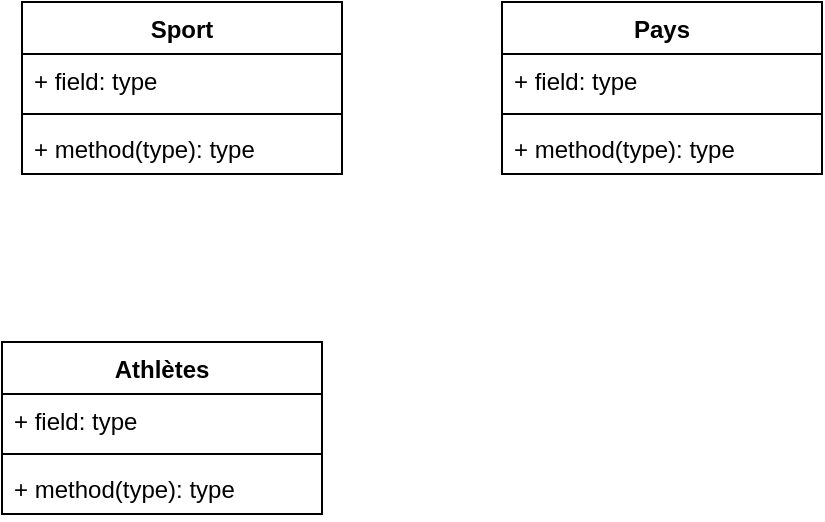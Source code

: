<mxfile version="24.1.0" type="github">
  <diagram id="C5RBs43oDa-KdzZeNtuy" name="Page-1">
    <mxGraphModel dx="1434" dy="797" grid="1" gridSize="10" guides="1" tooltips="1" connect="1" arrows="1" fold="1" page="1" pageScale="1" pageWidth="827" pageHeight="1169" math="0" shadow="0">
      <root>
        <mxCell id="WIyWlLk6GJQsqaUBKTNV-0" />
        <mxCell id="WIyWlLk6GJQsqaUBKTNV-1" parent="WIyWlLk6GJQsqaUBKTNV-0" />
        <mxCell id="z6xIJ1BXpiOvv1FL2pou-0" value="Sport" style="swimlane;fontStyle=1;align=center;verticalAlign=top;childLayout=stackLayout;horizontal=1;startSize=26;horizontalStack=0;resizeParent=1;resizeParentMax=0;resizeLast=0;collapsible=1;marginBottom=0;whiteSpace=wrap;html=1;" vertex="1" parent="WIyWlLk6GJQsqaUBKTNV-1">
          <mxGeometry x="270" y="250" width="160" height="86" as="geometry" />
        </mxCell>
        <mxCell id="z6xIJ1BXpiOvv1FL2pou-1" value="+ field: type" style="text;strokeColor=none;fillColor=none;align=left;verticalAlign=top;spacingLeft=4;spacingRight=4;overflow=hidden;rotatable=0;points=[[0,0.5],[1,0.5]];portConstraint=eastwest;whiteSpace=wrap;html=1;" vertex="1" parent="z6xIJ1BXpiOvv1FL2pou-0">
          <mxGeometry y="26" width="160" height="26" as="geometry" />
        </mxCell>
        <mxCell id="z6xIJ1BXpiOvv1FL2pou-2" value="" style="line;strokeWidth=1;fillColor=none;align=left;verticalAlign=middle;spacingTop=-1;spacingLeft=3;spacingRight=3;rotatable=0;labelPosition=right;points=[];portConstraint=eastwest;strokeColor=inherit;" vertex="1" parent="z6xIJ1BXpiOvv1FL2pou-0">
          <mxGeometry y="52" width="160" height="8" as="geometry" />
        </mxCell>
        <mxCell id="z6xIJ1BXpiOvv1FL2pou-3" value="+ method(type): type" style="text;strokeColor=none;fillColor=none;align=left;verticalAlign=top;spacingLeft=4;spacingRight=4;overflow=hidden;rotatable=0;points=[[0,0.5],[1,0.5]];portConstraint=eastwest;whiteSpace=wrap;html=1;" vertex="1" parent="z6xIJ1BXpiOvv1FL2pou-0">
          <mxGeometry y="60" width="160" height="26" as="geometry" />
        </mxCell>
        <mxCell id="z6xIJ1BXpiOvv1FL2pou-5" value="Pays" style="swimlane;fontStyle=1;align=center;verticalAlign=top;childLayout=stackLayout;horizontal=1;startSize=26;horizontalStack=0;resizeParent=1;resizeParentMax=0;resizeLast=0;collapsible=1;marginBottom=0;whiteSpace=wrap;html=1;" vertex="1" parent="WIyWlLk6GJQsqaUBKTNV-1">
          <mxGeometry x="510" y="250" width="160" height="86" as="geometry" />
        </mxCell>
        <mxCell id="z6xIJ1BXpiOvv1FL2pou-6" value="+ field: type" style="text;strokeColor=none;fillColor=none;align=left;verticalAlign=top;spacingLeft=4;spacingRight=4;overflow=hidden;rotatable=0;points=[[0,0.5],[1,0.5]];portConstraint=eastwest;whiteSpace=wrap;html=1;" vertex="1" parent="z6xIJ1BXpiOvv1FL2pou-5">
          <mxGeometry y="26" width="160" height="26" as="geometry" />
        </mxCell>
        <mxCell id="z6xIJ1BXpiOvv1FL2pou-7" value="" style="line;strokeWidth=1;fillColor=none;align=left;verticalAlign=middle;spacingTop=-1;spacingLeft=3;spacingRight=3;rotatable=0;labelPosition=right;points=[];portConstraint=eastwest;strokeColor=inherit;" vertex="1" parent="z6xIJ1BXpiOvv1FL2pou-5">
          <mxGeometry y="52" width="160" height="8" as="geometry" />
        </mxCell>
        <mxCell id="z6xIJ1BXpiOvv1FL2pou-8" value="+ method(type): type" style="text;strokeColor=none;fillColor=none;align=left;verticalAlign=top;spacingLeft=4;spacingRight=4;overflow=hidden;rotatable=0;points=[[0,0.5],[1,0.5]];portConstraint=eastwest;whiteSpace=wrap;html=1;" vertex="1" parent="z6xIJ1BXpiOvv1FL2pou-5">
          <mxGeometry y="60" width="160" height="26" as="geometry" />
        </mxCell>
        <mxCell id="z6xIJ1BXpiOvv1FL2pou-9" value="Athlètes" style="swimlane;fontStyle=1;align=center;verticalAlign=top;childLayout=stackLayout;horizontal=1;startSize=26;horizontalStack=0;resizeParent=1;resizeParentMax=0;resizeLast=0;collapsible=1;marginBottom=0;whiteSpace=wrap;html=1;" vertex="1" parent="WIyWlLk6GJQsqaUBKTNV-1">
          <mxGeometry x="260" y="420" width="160" height="86" as="geometry" />
        </mxCell>
        <mxCell id="z6xIJ1BXpiOvv1FL2pou-10" value="+ field: type" style="text;strokeColor=none;fillColor=none;align=left;verticalAlign=top;spacingLeft=4;spacingRight=4;overflow=hidden;rotatable=0;points=[[0,0.5],[1,0.5]];portConstraint=eastwest;whiteSpace=wrap;html=1;" vertex="1" parent="z6xIJ1BXpiOvv1FL2pou-9">
          <mxGeometry y="26" width="160" height="26" as="geometry" />
        </mxCell>
        <mxCell id="z6xIJ1BXpiOvv1FL2pou-11" value="" style="line;strokeWidth=1;fillColor=none;align=left;verticalAlign=middle;spacingTop=-1;spacingLeft=3;spacingRight=3;rotatable=0;labelPosition=right;points=[];portConstraint=eastwest;strokeColor=inherit;" vertex="1" parent="z6xIJ1BXpiOvv1FL2pou-9">
          <mxGeometry y="52" width="160" height="8" as="geometry" />
        </mxCell>
        <mxCell id="z6xIJ1BXpiOvv1FL2pou-12" value="+ method(type): type" style="text;strokeColor=none;fillColor=none;align=left;verticalAlign=top;spacingLeft=4;spacingRight=4;overflow=hidden;rotatable=0;points=[[0,0.5],[1,0.5]];portConstraint=eastwest;whiteSpace=wrap;html=1;" vertex="1" parent="z6xIJ1BXpiOvv1FL2pou-9">
          <mxGeometry y="60" width="160" height="26" as="geometry" />
        </mxCell>
      </root>
    </mxGraphModel>
  </diagram>
</mxfile>
